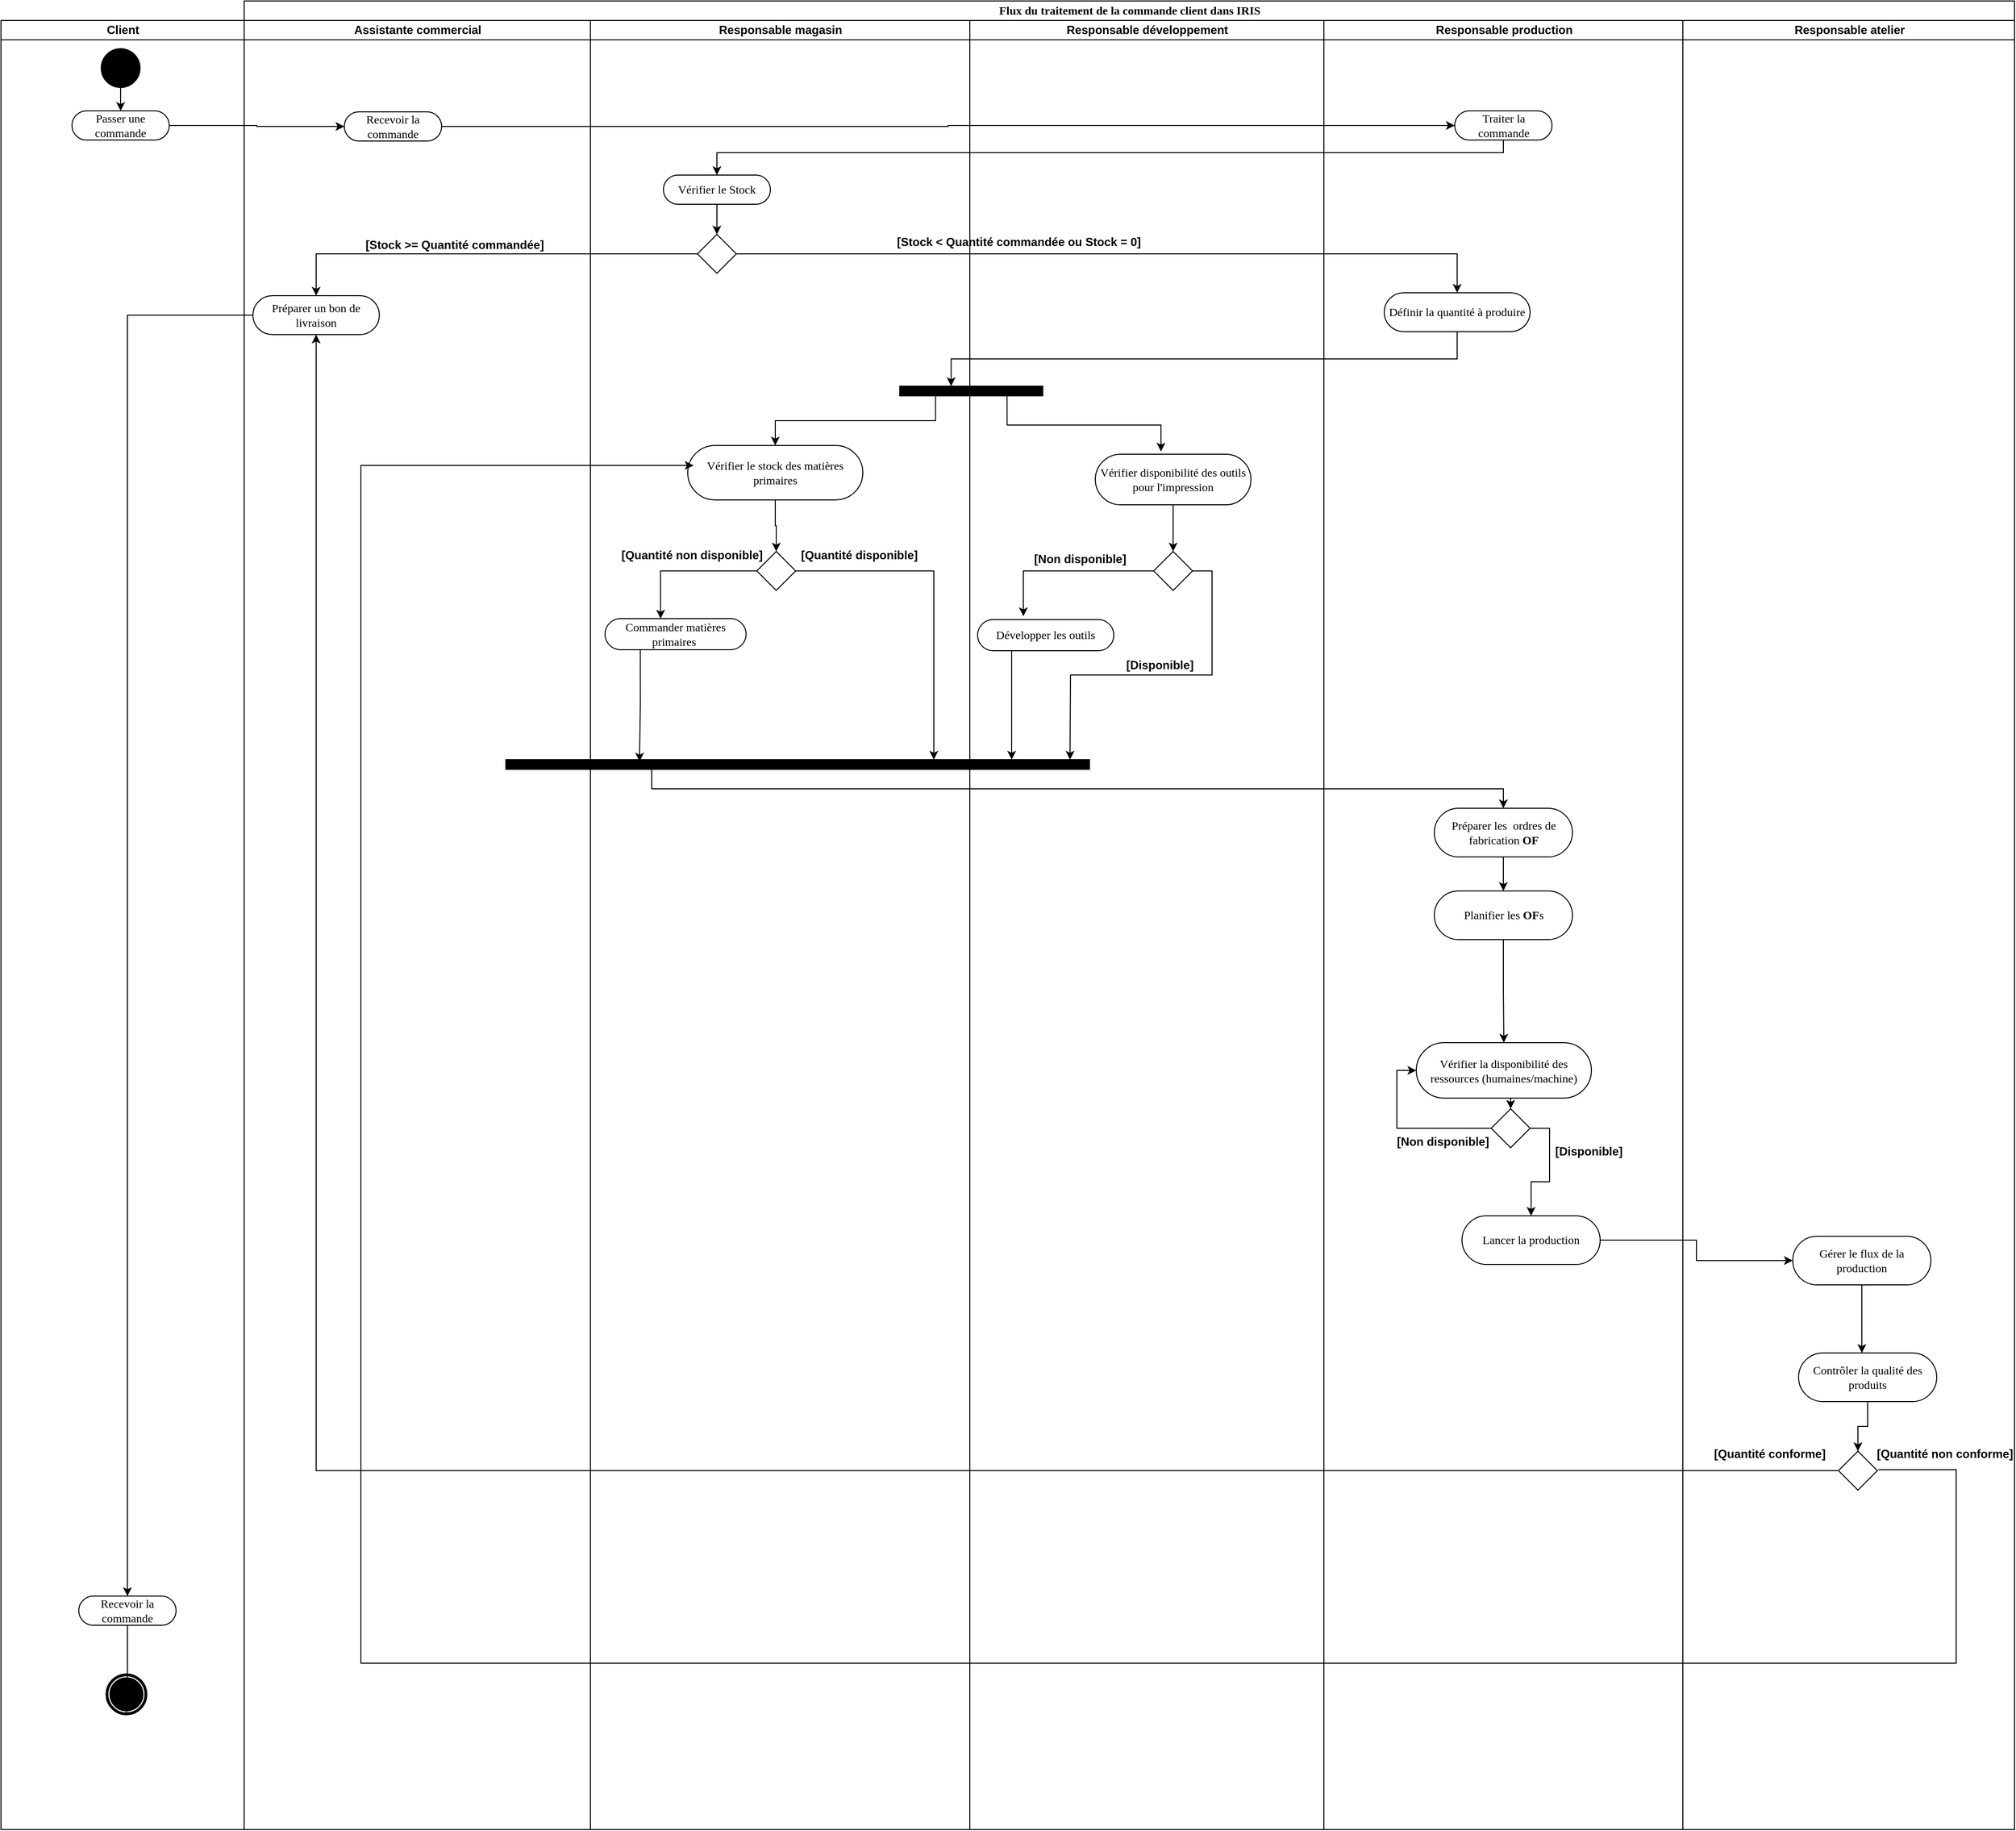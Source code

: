 <mxfile version="20.3.7" type="gitlab">
  <diagram name="Page-1" id="0783ab3e-0a74-02c8-0abd-f7b4e66b4bec">
    <mxGraphModel dx="2628" dy="2103" grid="1" gridSize="10" guides="1" tooltips="1" connect="1" arrows="1" fold="1" page="1" pageScale="1" pageWidth="850" pageHeight="1100" background="none" math="0" shadow="0">
      <root>
        <mxCell id="0" />
        <mxCell id="1" parent="0" />
        <mxCell id="1c1d494c118603dd-1" value="Flux du traitement de la commande client dans IRIS" style="swimlane;html=1;childLayout=stackLayout;startSize=20;rounded=0;shadow=0;comic=0;labelBackgroundColor=none;strokeWidth=1;fontFamily=Verdana;fontSize=12;align=center;" parent="1" vertex="1">
          <mxGeometry x="41" y="-20" width="1820" height="1880" as="geometry" />
        </mxCell>
        <mxCell id="1c1d494c118603dd-2" value="Assistante commercial" style="swimlane;html=1;startSize=20;" parent="1c1d494c118603dd-1" vertex="1">
          <mxGeometry y="20" width="356" height="1860" as="geometry" />
        </mxCell>
        <mxCell id="rXU0wnX43YHr5uZH1frn-110" value="Recevoir la commande" style="rounded=1;whiteSpace=wrap;html=1;shadow=0;comic=0;labelBackgroundColor=none;strokeWidth=1;fontFamily=Verdana;fontSize=12;align=center;arcSize=50;" parent="1c1d494c118603dd-2" vertex="1">
          <mxGeometry x="103" y="94" width="100" height="30" as="geometry" />
        </mxCell>
        <mxCell id="rXU0wnX43YHr5uZH1frn-125" value="Préparer un bon de livraison" style="rounded=1;whiteSpace=wrap;html=1;shadow=0;comic=0;labelBackgroundColor=none;strokeWidth=1;fontFamily=Verdana;fontSize=12;align=center;arcSize=50;" parent="1c1d494c118603dd-2" vertex="1">
          <mxGeometry x="9" y="283" width="130" height="40" as="geometry" />
        </mxCell>
        <mxCell id="rXU0wnX43YHr5uZH1frn-135" value="&lt;font style=&quot;font-size: 12px;&quot;&gt;[Stock &amp;gt;= Quantité commandée]&lt;/font&gt;" style="text;strokeColor=none;fillColor=none;html=1;fontSize=24;fontStyle=1;verticalAlign=middle;align=center;" parent="1c1d494c118603dd-2" vertex="1">
          <mxGeometry x="166" y="207" width="100" height="40" as="geometry" />
        </mxCell>
        <mxCell id="1c1d494c118603dd-3" value="Responsable magasin" style="swimlane;html=1;startSize=20;" parent="1c1d494c118603dd-1" vertex="1">
          <mxGeometry x="356" y="20" width="390" height="1860" as="geometry" />
        </mxCell>
        <mxCell id="rXU0wnX43YHr5uZH1frn-124" style="edgeStyle=orthogonalEdgeStyle;rounded=0;orthogonalLoop=1;jettySize=auto;html=1;exitX=0.5;exitY=1;exitDx=0;exitDy=0;entryX=0.5;entryY=0;entryDx=0;entryDy=0;" parent="1c1d494c118603dd-3" source="rXU0wnX43YHr5uZH1frn-115" target="rXU0wnX43YHr5uZH1frn-121" edge="1">
          <mxGeometry relative="1" as="geometry" />
        </mxCell>
        <mxCell id="rXU0wnX43YHr5uZH1frn-115" value="Vérifier le Stock" style="rounded=1;whiteSpace=wrap;html=1;shadow=0;comic=0;labelBackgroundColor=none;strokeWidth=1;fontFamily=Verdana;fontSize=12;align=center;arcSize=50;" parent="1c1d494c118603dd-3" vertex="1">
          <mxGeometry x="75" y="159" width="110" height="30" as="geometry" />
        </mxCell>
        <mxCell id="rXU0wnX43YHr5uZH1frn-121" value="" style="rhombus;whiteSpace=wrap;html=1;" parent="1c1d494c118603dd-3" vertex="1">
          <mxGeometry x="110" y="220" width="40" height="40" as="geometry" />
        </mxCell>
        <mxCell id="vng6xJ7LsZXrnbO5BIpu-123" style="edgeStyle=orthogonalEdgeStyle;rounded=0;orthogonalLoop=1;jettySize=auto;html=1;exitX=0.5;exitY=1;exitDx=0;exitDy=0;entryX=0.5;entryY=0;entryDx=0;entryDy=0;" edge="1" parent="1c1d494c118603dd-3" source="vng6xJ7LsZXrnbO5BIpu-13" target="vng6xJ7LsZXrnbO5BIpu-36">
          <mxGeometry relative="1" as="geometry" />
        </mxCell>
        <mxCell id="vng6xJ7LsZXrnbO5BIpu-13" value="Vérifier le stock des matières primaires" style="rounded=1;whiteSpace=wrap;html=1;shadow=0;comic=0;labelBackgroundColor=none;strokeWidth=1;fontFamily=Verdana;fontSize=12;align=center;arcSize=50;" vertex="1" parent="1c1d494c118603dd-3">
          <mxGeometry x="100" y="437" width="180" height="56" as="geometry" />
        </mxCell>
        <mxCell id="vng6xJ7LsZXrnbO5BIpu-41" style="edgeStyle=orthogonalEdgeStyle;rounded=0;orthogonalLoop=1;jettySize=auto;html=1;exitX=0;exitY=0.5;exitDx=0;exitDy=0;entryX=0.394;entryY=0;entryDx=0;entryDy=0;entryPerimeter=0;" edge="1" parent="1c1d494c118603dd-3" source="vng6xJ7LsZXrnbO5BIpu-36" target="vng6xJ7LsZXrnbO5BIpu-40">
          <mxGeometry relative="1" as="geometry" />
        </mxCell>
        <mxCell id="vng6xJ7LsZXrnbO5BIpu-36" value="" style="rhombus;whiteSpace=wrap;html=1;" vertex="1" parent="1c1d494c118603dd-3">
          <mxGeometry x="171" y="546" width="40" height="40" as="geometry" />
        </mxCell>
        <mxCell id="vng6xJ7LsZXrnbO5BIpu-81" style="edgeStyle=orthogonalEdgeStyle;rounded=0;orthogonalLoop=1;jettySize=auto;html=1;exitX=0.25;exitY=1;exitDx=0;exitDy=0;entryX=0.229;entryY=0.188;entryDx=0;entryDy=0;entryPerimeter=0;" edge="1" parent="1c1d494c118603dd-3" source="vng6xJ7LsZXrnbO5BIpu-40" target="vng6xJ7LsZXrnbO5BIpu-52">
          <mxGeometry relative="1" as="geometry" />
        </mxCell>
        <mxCell id="vng6xJ7LsZXrnbO5BIpu-40" value="Commander matières primaires&amp;nbsp;" style="rounded=1;whiteSpace=wrap;html=1;shadow=0;comic=0;labelBackgroundColor=none;strokeWidth=1;fontFamily=Verdana;fontSize=12;align=center;arcSize=50;" vertex="1" parent="1c1d494c118603dd-3">
          <mxGeometry x="15" y="615" width="145" height="32" as="geometry" />
        </mxCell>
        <mxCell id="vng6xJ7LsZXrnbO5BIpu-44" value="&lt;font style=&quot;font-size: 12px;&quot;&gt;[Quantité disponible]&lt;/font&gt;" style="text;strokeColor=none;fillColor=none;html=1;fontSize=24;fontStyle=1;verticalAlign=middle;align=center;" vertex="1" parent="1c1d494c118603dd-3">
          <mxGeometry x="226" y="526" width="100" height="40" as="geometry" />
        </mxCell>
        <mxCell id="vng6xJ7LsZXrnbO5BIpu-45" value="&lt;font style=&quot;font-size: 12px;&quot;&gt;[Quantité non disponible]&lt;/font&gt;" style="text;strokeColor=none;fillColor=none;html=1;fontSize=24;fontStyle=1;verticalAlign=middle;align=center;" vertex="1" parent="1c1d494c118603dd-3">
          <mxGeometry x="54" y="526" width="100" height="40" as="geometry" />
        </mxCell>
        <mxCell id="vng6xJ7LsZXrnbO5BIpu-52" value="" style="whiteSpace=wrap;html=1;rounded=0;shadow=0;comic=0;labelBackgroundColor=none;strokeWidth=1;fillColor=#000000;fontFamily=Verdana;fontSize=12;align=center;rotation=0;" vertex="1" parent="1c1d494c118603dd-3">
          <mxGeometry x="-87" y="760" width="600" height="10" as="geometry" />
        </mxCell>
        <mxCell id="vng6xJ7LsZXrnbO5BIpu-59" style="edgeStyle=orthogonalEdgeStyle;rounded=0;orthogonalLoop=1;jettySize=auto;html=1;exitX=1;exitY=0.5;exitDx=0;exitDy=0;" edge="1" parent="1c1d494c118603dd-3" source="vng6xJ7LsZXrnbO5BIpu-36" target="vng6xJ7LsZXrnbO5BIpu-52">
          <mxGeometry relative="1" as="geometry">
            <mxPoint x="253.0" y="660.0" as="targetPoint" />
            <Array as="points">
              <mxPoint x="353" y="566" />
            </Array>
          </mxGeometry>
        </mxCell>
        <mxCell id="rXU0wnX43YHr5uZH1frn-126" style="edgeStyle=orthogonalEdgeStyle;rounded=0;orthogonalLoop=1;jettySize=auto;html=1;exitX=0;exitY=0.5;exitDx=0;exitDy=0;entryX=0.5;entryY=0;entryDx=0;entryDy=0;" parent="1c1d494c118603dd-1" source="rXU0wnX43YHr5uZH1frn-121" target="rXU0wnX43YHr5uZH1frn-125" edge="1">
          <mxGeometry relative="1" as="geometry" />
        </mxCell>
        <mxCell id="vng6xJ7LsZXrnbO5BIpu-33" style="edgeStyle=orthogonalEdgeStyle;rounded=0;orthogonalLoop=1;jettySize=auto;html=1;exitX=0.25;exitY=1;exitDx=0;exitDy=0;entryX=0.5;entryY=0;entryDx=0;entryDy=0;" edge="1" parent="1c1d494c118603dd-1" source="vng6xJ7LsZXrnbO5BIpu-31" target="vng6xJ7LsZXrnbO5BIpu-13">
          <mxGeometry relative="1" as="geometry" />
        </mxCell>
        <mxCell id="1c1d494c118603dd-4" value="Responsable développement" style="swimlane;html=1;startSize=20;align=center;" parent="1c1d494c118603dd-1" vertex="1">
          <mxGeometry x="746" y="20" width="364" height="1860" as="geometry" />
        </mxCell>
        <mxCell id="vng6xJ7LsZXrnbO5BIpu-39" style="edgeStyle=orthogonalEdgeStyle;rounded=0;orthogonalLoop=1;jettySize=auto;html=1;exitX=0.5;exitY=1;exitDx=0;exitDy=0;entryX=0.5;entryY=0;entryDx=0;entryDy=0;" edge="1" parent="1c1d494c118603dd-4" source="vng6xJ7LsZXrnbO5BIpu-9" target="vng6xJ7LsZXrnbO5BIpu-35">
          <mxGeometry relative="1" as="geometry" />
        </mxCell>
        <mxCell id="vng6xJ7LsZXrnbO5BIpu-9" value="Vérifier disponibilité des outils pour l&#39;impression" style="rounded=1;whiteSpace=wrap;html=1;shadow=0;comic=0;labelBackgroundColor=none;strokeWidth=1;fontFamily=Verdana;fontSize=12;align=center;arcSize=50;" vertex="1" parent="1c1d494c118603dd-4">
          <mxGeometry x="129" y="446" width="160" height="52" as="geometry" />
        </mxCell>
        <mxCell id="vng6xJ7LsZXrnbO5BIpu-20" value="Développer les outils" style="rounded=1;whiteSpace=wrap;html=1;shadow=0;comic=0;labelBackgroundColor=none;strokeWidth=1;fontFamily=Verdana;fontSize=12;align=center;arcSize=50;" vertex="1" parent="1c1d494c118603dd-4">
          <mxGeometry x="8" y="616" width="140" height="32" as="geometry" />
        </mxCell>
        <mxCell id="vng6xJ7LsZXrnbO5BIpu-34" style="edgeStyle=orthogonalEdgeStyle;rounded=0;orthogonalLoop=1;jettySize=auto;html=1;exitX=0.75;exitY=1;exitDx=0;exitDy=0;entryX=0.422;entryY=-0.054;entryDx=0;entryDy=0;entryPerimeter=0;" edge="1" parent="1c1d494c118603dd-4" source="vng6xJ7LsZXrnbO5BIpu-31" target="vng6xJ7LsZXrnbO5BIpu-9">
          <mxGeometry relative="1" as="geometry" />
        </mxCell>
        <mxCell id="vng6xJ7LsZXrnbO5BIpu-31" value="" style="whiteSpace=wrap;html=1;rounded=0;shadow=0;comic=0;labelBackgroundColor=none;strokeWidth=1;fillColor=#000000;fontFamily=Verdana;fontSize=12;align=center;rotation=0;" vertex="1" parent="1c1d494c118603dd-4">
          <mxGeometry x="-72" y="376" width="147" height="10" as="geometry" />
        </mxCell>
        <mxCell id="vng6xJ7LsZXrnbO5BIpu-46" style="edgeStyle=orthogonalEdgeStyle;rounded=0;orthogonalLoop=1;jettySize=auto;html=1;exitX=0;exitY=0.5;exitDx=0;exitDy=0;entryX=0.336;entryY=-0.107;entryDx=0;entryDy=0;entryPerimeter=0;" edge="1" parent="1c1d494c118603dd-4" source="vng6xJ7LsZXrnbO5BIpu-35" target="vng6xJ7LsZXrnbO5BIpu-20">
          <mxGeometry relative="1" as="geometry" />
        </mxCell>
        <mxCell id="vng6xJ7LsZXrnbO5BIpu-35" value="" style="rhombus;whiteSpace=wrap;html=1;" vertex="1" parent="1c1d494c118603dd-4">
          <mxGeometry x="189" y="546" width="40" height="40" as="geometry" />
        </mxCell>
        <mxCell id="vng6xJ7LsZXrnbO5BIpu-89" value="&lt;font style=&quot;font-size: 12px;&quot;&gt;[Non disponible]&lt;/font&gt;" style="text;strokeColor=none;fillColor=none;html=1;fontSize=24;fontStyle=1;verticalAlign=middle;align=center;" vertex="1" parent="1c1d494c118603dd-4">
          <mxGeometry x="63" y="530" width="100" height="40" as="geometry" />
        </mxCell>
        <mxCell id="vng6xJ7LsZXrnbO5BIpu-90" value="&lt;font style=&quot;font-size: 12px;&quot;&gt;[Disponible]&lt;/font&gt;" style="text;strokeColor=none;fillColor=none;html=1;fontSize=24;fontStyle=1;verticalAlign=middle;align=center;" vertex="1" parent="1c1d494c118603dd-4">
          <mxGeometry x="145" y="639" width="100" height="40" as="geometry" />
        </mxCell>
        <mxCell id="rXU0wnX43YHr5uZH1frn-136" value="&lt;font style=&quot;font-size: 12px;&quot;&gt;[Stock &amp;lt; Quantité commandée ou Stock = 0]&lt;/font&gt;" style="text;strokeColor=none;fillColor=none;html=1;fontSize=24;fontStyle=1;verticalAlign=middle;align=center;" parent="1c1d494c118603dd-4" vertex="1">
          <mxGeometry y="204" width="100" height="40" as="geometry" />
        </mxCell>
        <mxCell id="vng6xJ7LsZXrnbO5BIpu-51" style="edgeStyle=orthogonalEdgeStyle;rounded=0;orthogonalLoop=1;jettySize=auto;html=1;exitX=0.5;exitY=1;exitDx=0;exitDy=0;entryX=0.359;entryY=0;entryDx=0;entryDy=0;entryPerimeter=0;" edge="1" parent="1c1d494c118603dd-1" source="rXU0wnX43YHr5uZH1frn-133" target="vng6xJ7LsZXrnbO5BIpu-31">
          <mxGeometry relative="1" as="geometry" />
        </mxCell>
        <mxCell id="vng6xJ7LsZXrnbO5BIpu-63" style="edgeStyle=orthogonalEdgeStyle;rounded=0;orthogonalLoop=1;jettySize=auto;html=1;exitX=0.25;exitY=1;exitDx=0;exitDy=0;" edge="1" parent="1c1d494c118603dd-1" source="vng6xJ7LsZXrnbO5BIpu-52" target="rXU0wnX43YHr5uZH1frn-139">
          <mxGeometry relative="1" as="geometry" />
        </mxCell>
        <mxCell id="rXU0wnX43YHr5uZH1frn-1" value="Responsable production" style="swimlane;html=1;startSize=20;" parent="1c1d494c118603dd-1" vertex="1">
          <mxGeometry x="1110" y="20" width="369" height="1860" as="geometry" />
        </mxCell>
        <mxCell id="vng6xJ7LsZXrnbO5BIpu-65" value="Planifier les &lt;b&gt;OF&lt;/b&gt;s" style="rounded=1;whiteSpace=wrap;html=1;shadow=0;comic=0;labelBackgroundColor=none;strokeWidth=1;fontFamily=Verdana;fontSize=12;align=center;arcSize=50;" vertex="1" parent="rXU0wnX43YHr5uZH1frn-1">
          <mxGeometry x="113.5" y="895" width="142" height="50" as="geometry" />
        </mxCell>
        <mxCell id="vng6xJ7LsZXrnbO5BIpu-67" value="Lancer la production" style="rounded=1;whiteSpace=wrap;html=1;shadow=0;comic=0;labelBackgroundColor=none;strokeWidth=1;fontFamily=Verdana;fontSize=12;align=center;arcSize=50;" vertex="1" parent="rXU0wnX43YHr5uZH1frn-1">
          <mxGeometry x="142" y="1229" width="142" height="50" as="geometry" />
        </mxCell>
        <mxCell id="vng6xJ7LsZXrnbO5BIpu-87" style="edgeStyle=orthogonalEdgeStyle;rounded=0;orthogonalLoop=1;jettySize=auto;html=1;exitX=1;exitY=0.5;exitDx=0;exitDy=0;" edge="1" parent="rXU0wnX43YHr5uZH1frn-1" source="vng6xJ7LsZXrnbO5BIpu-85" target="vng6xJ7LsZXrnbO5BIpu-67">
          <mxGeometry relative="1" as="geometry" />
        </mxCell>
        <mxCell id="vng6xJ7LsZXrnbO5BIpu-85" value="" style="rhombus;whiteSpace=wrap;html=1;" vertex="1" parent="rXU0wnX43YHr5uZH1frn-1">
          <mxGeometry x="172" y="1119" width="40" height="40" as="geometry" />
        </mxCell>
        <mxCell id="vng6xJ7LsZXrnbO5BIpu-91" value="&lt;font style=&quot;font-size: 12px;&quot;&gt;[Disponible]&lt;/font&gt;" style="text;strokeColor=none;fillColor=none;html=1;fontSize=24;fontStyle=1;verticalAlign=middle;align=center;" vertex="1" parent="rXU0wnX43YHr5uZH1frn-1">
          <mxGeometry x="222" y="1139" width="100" height="40" as="geometry" />
        </mxCell>
        <mxCell id="vng6xJ7LsZXrnbO5BIpu-92" value="&lt;font style=&quot;font-size: 12px;&quot;&gt;[Non disponible]&lt;/font&gt;" style="text;strokeColor=none;fillColor=none;html=1;fontSize=24;fontStyle=1;verticalAlign=middle;align=center;" vertex="1" parent="rXU0wnX43YHr5uZH1frn-1">
          <mxGeometry x="72" y="1129" width="100" height="40" as="geometry" />
        </mxCell>
        <mxCell id="vng6xJ7LsZXrnbO5BIpu-124" style="edgeStyle=orthogonalEdgeStyle;rounded=0;orthogonalLoop=1;jettySize=auto;html=1;exitX=0.5;exitY=1;exitDx=0;exitDy=0;entryX=0.5;entryY=0;entryDx=0;entryDy=0;" edge="1" parent="rXU0wnX43YHr5uZH1frn-1" source="rXU0wnX43YHr5uZH1frn-139" target="vng6xJ7LsZXrnbO5BIpu-65">
          <mxGeometry relative="1" as="geometry" />
        </mxCell>
        <mxCell id="rXU0wnX43YHr5uZH1frn-139" value="Préparer les&amp;nbsp; ordres de fabrication &lt;b&gt;OF&lt;/b&gt;" style="rounded=1;whiteSpace=wrap;html=1;shadow=0;comic=0;labelBackgroundColor=none;strokeWidth=1;fontFamily=Verdana;fontSize=12;align=center;arcSize=50;" parent="rXU0wnX43YHr5uZH1frn-1" vertex="1">
          <mxGeometry x="113.5" y="810" width="142" height="50" as="geometry" />
        </mxCell>
        <mxCell id="rXU0wnX43YHr5uZH1frn-133" value="Définir la quantité à produire" style="rounded=1;whiteSpace=wrap;html=1;shadow=0;comic=0;labelBackgroundColor=none;strokeWidth=1;fontFamily=Verdana;fontSize=12;align=center;arcSize=50;" parent="rXU0wnX43YHr5uZH1frn-1" vertex="1">
          <mxGeometry x="62" y="280" width="150" height="40" as="geometry" />
        </mxCell>
        <mxCell id="vng6xJ7LsZXrnbO5BIpu-127" value="Traiter la commande" style="rounded=1;whiteSpace=wrap;html=1;shadow=0;comic=0;labelBackgroundColor=none;strokeWidth=1;fontFamily=Verdana;fontSize=12;align=center;arcSize=50;" vertex="1" parent="rXU0wnX43YHr5uZH1frn-1">
          <mxGeometry x="134.5" y="93" width="100" height="30" as="geometry" />
        </mxCell>
        <mxCell id="vng6xJ7LsZXrnbO5BIpu-93" style="edgeStyle=orthogonalEdgeStyle;rounded=0;orthogonalLoop=1;jettySize=auto;html=1;exitX=1;exitY=0.5;exitDx=0;exitDy=0;" edge="1" parent="1c1d494c118603dd-1" source="vng6xJ7LsZXrnbO5BIpu-67" target="vng6xJ7LsZXrnbO5BIpu-69">
          <mxGeometry relative="1" as="geometry" />
        </mxCell>
        <mxCell id="vng6xJ7LsZXrnbO5BIpu-102" style="edgeStyle=orthogonalEdgeStyle;rounded=0;orthogonalLoop=1;jettySize=auto;html=1;exitX=0;exitY=0.5;exitDx=0;exitDy=0;entryX=0.5;entryY=1;entryDx=0;entryDy=0;" edge="1" parent="1c1d494c118603dd-1" source="vng6xJ7LsZXrnbO5BIpu-77" target="rXU0wnX43YHr5uZH1frn-125">
          <mxGeometry relative="1" as="geometry" />
        </mxCell>
        <mxCell id="rXU0wnX43YHr5uZH1frn-30" value="Responsable atelier" style="swimlane;html=1;startSize=20;" parent="1c1d494c118603dd-1" vertex="1">
          <mxGeometry x="1479" y="20" width="341" height="1860" as="geometry" />
        </mxCell>
        <mxCell id="vng6xJ7LsZXrnbO5BIpu-72" style="edgeStyle=orthogonalEdgeStyle;rounded=0;orthogonalLoop=1;jettySize=auto;html=1;exitX=0.5;exitY=1;exitDx=0;exitDy=0;" edge="1" parent="rXU0wnX43YHr5uZH1frn-30" source="vng6xJ7LsZXrnbO5BIpu-69">
          <mxGeometry relative="1" as="geometry">
            <mxPoint x="184.059" y="1370" as="targetPoint" />
            <Array as="points">
              <mxPoint x="184" y="1343" />
              <mxPoint x="184" y="1343" />
            </Array>
          </mxGeometry>
        </mxCell>
        <mxCell id="vng6xJ7LsZXrnbO5BIpu-69" value="Gérer le flux de la production" style="rounded=1;whiteSpace=wrap;html=1;shadow=0;comic=0;labelBackgroundColor=none;strokeWidth=1;fontFamily=Verdana;fontSize=12;align=center;arcSize=50;" vertex="1" parent="rXU0wnX43YHr5uZH1frn-30">
          <mxGeometry x="113" y="1250" width="142" height="50" as="geometry" />
        </mxCell>
        <mxCell id="vng6xJ7LsZXrnbO5BIpu-121" style="edgeStyle=orthogonalEdgeStyle;rounded=0;orthogonalLoop=1;jettySize=auto;html=1;exitX=0.5;exitY=1;exitDx=0;exitDy=0;entryX=0.5;entryY=0;entryDx=0;entryDy=0;" edge="1" parent="rXU0wnX43YHr5uZH1frn-30" source="vng6xJ7LsZXrnbO5BIpu-71" target="vng6xJ7LsZXrnbO5BIpu-77">
          <mxGeometry relative="1" as="geometry" />
        </mxCell>
        <mxCell id="vng6xJ7LsZXrnbO5BIpu-71" value="Contrôler la qualité des produits" style="rounded=1;whiteSpace=wrap;html=1;shadow=0;comic=0;labelBackgroundColor=none;strokeWidth=1;fontFamily=Verdana;fontSize=12;align=center;arcSize=50;" vertex="1" parent="rXU0wnX43YHr5uZH1frn-30">
          <mxGeometry x="119" y="1370" width="142" height="50" as="geometry" />
        </mxCell>
        <mxCell id="vng6xJ7LsZXrnbO5BIpu-77" value="" style="rhombus;whiteSpace=wrap;html=1;" vertex="1" parent="rXU0wnX43YHr5uZH1frn-30">
          <mxGeometry x="160" y="1471" width="40" height="40" as="geometry" />
        </mxCell>
        <mxCell id="vng6xJ7LsZXrnbO5BIpu-109" value="&lt;font style=&quot;font-size: 12px;&quot;&gt;[Quantité conforme]&lt;/font&gt;" style="text;strokeColor=none;fillColor=none;html=1;fontSize=24;fontStyle=1;verticalAlign=middle;align=center;" vertex="1" parent="rXU0wnX43YHr5uZH1frn-30">
          <mxGeometry x="39" y="1450" width="100" height="40" as="geometry" />
        </mxCell>
        <mxCell id="vng6xJ7LsZXrnbO5BIpu-120" value="&lt;font style=&quot;font-size: 12px;&quot;&gt;[Quantité non conforme]&lt;/font&gt;" style="text;strokeColor=none;fillColor=none;html=1;fontSize=24;fontStyle=1;verticalAlign=middle;align=center;" vertex="1" parent="rXU0wnX43YHr5uZH1frn-30">
          <mxGeometry x="219" y="1450" width="100" height="40" as="geometry" />
        </mxCell>
        <mxCell id="vng6xJ7LsZXrnbO5BIpu-112" style="edgeStyle=orthogonalEdgeStyle;rounded=0;orthogonalLoop=1;jettySize=auto;html=1;exitX=1;exitY=0.5;exitDx=0;exitDy=0;entryX=0;entryY=0.25;entryDx=0;entryDy=0;" edge="1" parent="1c1d494c118603dd-1">
          <mxGeometry relative="1" as="geometry">
            <mxPoint x="1680" y="1510" as="sourcePoint" />
            <mxPoint x="462" y="477.5" as="targetPoint" />
            <Array as="points">
              <mxPoint x="1760" y="1510" />
              <mxPoint x="1760" y="1709" />
              <mxPoint x="120" y="1709" />
              <mxPoint x="120" y="478" />
            </Array>
          </mxGeometry>
        </mxCell>
        <mxCell id="vng6xJ7LsZXrnbO5BIpu-126" style="edgeStyle=orthogonalEdgeStyle;rounded=0;orthogonalLoop=1;jettySize=auto;html=1;exitX=1;exitY=0.5;exitDx=0;exitDy=0;entryX=0.5;entryY=0;entryDx=0;entryDy=0;" edge="1" parent="1c1d494c118603dd-1" source="rXU0wnX43YHr5uZH1frn-121" target="rXU0wnX43YHr5uZH1frn-133">
          <mxGeometry relative="1" as="geometry" />
        </mxCell>
        <mxCell id="vng6xJ7LsZXrnbO5BIpu-128" style="edgeStyle=orthogonalEdgeStyle;rounded=0;orthogonalLoop=1;jettySize=auto;html=1;exitX=1;exitY=0.5;exitDx=0;exitDy=0;entryX=0;entryY=0.5;entryDx=0;entryDy=0;" edge="1" parent="1c1d494c118603dd-1" source="rXU0wnX43YHr5uZH1frn-110" target="vng6xJ7LsZXrnbO5BIpu-127">
          <mxGeometry relative="1" as="geometry" />
        </mxCell>
        <mxCell id="vng6xJ7LsZXrnbO5BIpu-129" style="edgeStyle=orthogonalEdgeStyle;rounded=0;orthogonalLoop=1;jettySize=auto;html=1;exitX=0.5;exitY=1;exitDx=0;exitDy=0;entryX=0.5;entryY=0;entryDx=0;entryDy=0;" edge="1" parent="1c1d494c118603dd-1" source="vng6xJ7LsZXrnbO5BIpu-127" target="rXU0wnX43YHr5uZH1frn-115">
          <mxGeometry relative="1" as="geometry">
            <Array as="points">
              <mxPoint x="1295" y="156" />
              <mxPoint x="486" y="156" />
            </Array>
          </mxGeometry>
        </mxCell>
        <mxCell id="rXU0wnX43YHr5uZH1frn-62" value="Client" style="swimlane;html=1;startSize=20;" parent="1" vertex="1">
          <mxGeometry x="-209" width="250" height="1860" as="geometry" />
        </mxCell>
        <mxCell id="rXU0wnX43YHr5uZH1frn-100" value="Passer une commande" style="rounded=1;whiteSpace=wrap;html=1;shadow=0;comic=0;labelBackgroundColor=none;strokeWidth=1;fontFamily=Verdana;fontSize=12;align=center;arcSize=50;" parent="rXU0wnX43YHr5uZH1frn-62" vertex="1">
          <mxGeometry x="73" y="93" width="100" height="30" as="geometry" />
        </mxCell>
        <mxCell id="rXU0wnX43YHr5uZH1frn-104" style="edgeStyle=orthogonalEdgeStyle;rounded=0;orthogonalLoop=1;jettySize=auto;html=1;exitX=0.5;exitY=1;exitDx=0;exitDy=0;entryX=0.5;entryY=0;entryDx=0;entryDy=0;" parent="rXU0wnX43YHr5uZH1frn-62" source="rXU0wnX43YHr5uZH1frn-101" target="rXU0wnX43YHr5uZH1frn-100" edge="1">
          <mxGeometry relative="1" as="geometry" />
        </mxCell>
        <mxCell id="rXU0wnX43YHr5uZH1frn-101" value="" style="ellipse;whiteSpace=wrap;html=1;rounded=0;shadow=0;comic=0;labelBackgroundColor=none;strokeWidth=1;fillColor=#000000;fontFamily=Verdana;fontSize=12;align=center;" parent="rXU0wnX43YHr5uZH1frn-62" vertex="1">
          <mxGeometry x="103" y="29" width="40" height="40" as="geometry" />
        </mxCell>
        <mxCell id="rXU0wnX43YHr5uZH1frn-127" value="Recevoir la commande" style="rounded=1;whiteSpace=wrap;html=1;shadow=0;comic=0;labelBackgroundColor=none;strokeWidth=1;fontFamily=Verdana;fontSize=12;align=center;arcSize=50;" parent="rXU0wnX43YHr5uZH1frn-62" vertex="1">
          <mxGeometry x="80" y="1620" width="100" height="30" as="geometry" />
        </mxCell>
        <mxCell id="rXU0wnX43YHr5uZH1frn-129" value="" style="shape=mxgraph.bpmn.shape;html=1;verticalLabelPosition=bottom;labelBackgroundColor=#ffffff;verticalAlign=top;perimeter=ellipsePerimeter;outline=end;symbol=terminate;rounded=0;shadow=0;comic=0;strokeWidth=1;fontFamily=Verdana;fontSize=12;align=center;" parent="rXU0wnX43YHr5uZH1frn-62" vertex="1">
          <mxGeometry x="109" y="1701" width="40" height="40" as="geometry" />
        </mxCell>
        <mxCell id="rXU0wnX43YHr5uZH1frn-112" style="edgeStyle=orthogonalEdgeStyle;rounded=0;orthogonalLoop=1;jettySize=auto;html=1;" parent="1" source="rXU0wnX43YHr5uZH1frn-100" target="rXU0wnX43YHr5uZH1frn-110" edge="1">
          <mxGeometry relative="1" as="geometry" />
        </mxCell>
        <mxCell id="rXU0wnX43YHr5uZH1frn-128" style="edgeStyle=orthogonalEdgeStyle;rounded=0;orthogonalLoop=1;jettySize=auto;html=1;entryX=0.5;entryY=0;entryDx=0;entryDy=0;" parent="1" source="rXU0wnX43YHr5uZH1frn-125" target="rXU0wnX43YHr5uZH1frn-127" edge="1">
          <mxGeometry relative="1" as="geometry" />
        </mxCell>
        <mxCell id="rXU0wnX43YHr5uZH1frn-132" style="edgeStyle=orthogonalEdgeStyle;rounded=0;orthogonalLoop=1;jettySize=auto;html=1;exitX=0.5;exitY=1;exitDx=0;exitDy=0;" parent="1" source="rXU0wnX43YHr5uZH1frn-127" edge="1">
          <mxGeometry relative="1" as="geometry">
            <mxPoint x="-80" y="1740" as="targetPoint" />
          </mxGeometry>
        </mxCell>
        <mxCell id="vng6xJ7LsZXrnbO5BIpu-60" style="edgeStyle=orthogonalEdgeStyle;rounded=0;orthogonalLoop=1;jettySize=auto;html=1;exitX=0.25;exitY=1;exitDx=0;exitDy=0;" edge="1" parent="1" source="vng6xJ7LsZXrnbO5BIpu-20">
          <mxGeometry relative="1" as="geometry">
            <mxPoint x="830" y="760" as="targetPoint" />
          </mxGeometry>
        </mxCell>
        <mxCell id="vng6xJ7LsZXrnbO5BIpu-61" style="edgeStyle=orthogonalEdgeStyle;rounded=0;orthogonalLoop=1;jettySize=auto;html=1;exitX=1;exitY=0.5;exitDx=0;exitDy=0;" edge="1" parent="1" source="vng6xJ7LsZXrnbO5BIpu-35">
          <mxGeometry relative="1" as="geometry">
            <mxPoint x="890" y="760" as="targetPoint" />
          </mxGeometry>
        </mxCell>
        <mxCell id="vng6xJ7LsZXrnbO5BIpu-86" style="edgeStyle=orthogonalEdgeStyle;rounded=0;orthogonalLoop=1;jettySize=auto;html=1;exitX=0.5;exitY=1;exitDx=0;exitDy=0;entryX=0.5;entryY=0;entryDx=0;entryDy=0;" edge="1" parent="1" source="vng6xJ7LsZXrnbO5BIpu-80" target="vng6xJ7LsZXrnbO5BIpu-85">
          <mxGeometry relative="1" as="geometry" />
        </mxCell>
        <mxCell id="vng6xJ7LsZXrnbO5BIpu-80" value="Vérifier la disponibilité des ressources (humaines/machine)" style="rounded=1;whiteSpace=wrap;html=1;shadow=0;comic=0;labelBackgroundColor=none;strokeWidth=1;fontFamily=Verdana;fontSize=12;align=center;arcSize=50;" vertex="1" parent="1">
          <mxGeometry x="1246" y="1051" width="180" height="57" as="geometry" />
        </mxCell>
        <mxCell id="vng6xJ7LsZXrnbO5BIpu-88" style="edgeStyle=orthogonalEdgeStyle;rounded=0;orthogonalLoop=1;jettySize=auto;html=1;exitX=0;exitY=0.5;exitDx=0;exitDy=0;entryX=0;entryY=0.5;entryDx=0;entryDy=0;" edge="1" parent="1" source="vng6xJ7LsZXrnbO5BIpu-85" target="vng6xJ7LsZXrnbO5BIpu-80">
          <mxGeometry relative="1" as="geometry" />
        </mxCell>
        <mxCell id="vng6xJ7LsZXrnbO5BIpu-125" style="edgeStyle=orthogonalEdgeStyle;rounded=0;orthogonalLoop=1;jettySize=auto;html=1;exitX=0.5;exitY=1;exitDx=0;exitDy=0;entryX=0.5;entryY=0;entryDx=0;entryDy=0;" edge="1" parent="1" source="vng6xJ7LsZXrnbO5BIpu-65" target="vng6xJ7LsZXrnbO5BIpu-80">
          <mxGeometry relative="1" as="geometry" />
        </mxCell>
      </root>
    </mxGraphModel>
  </diagram>
</mxfile>
